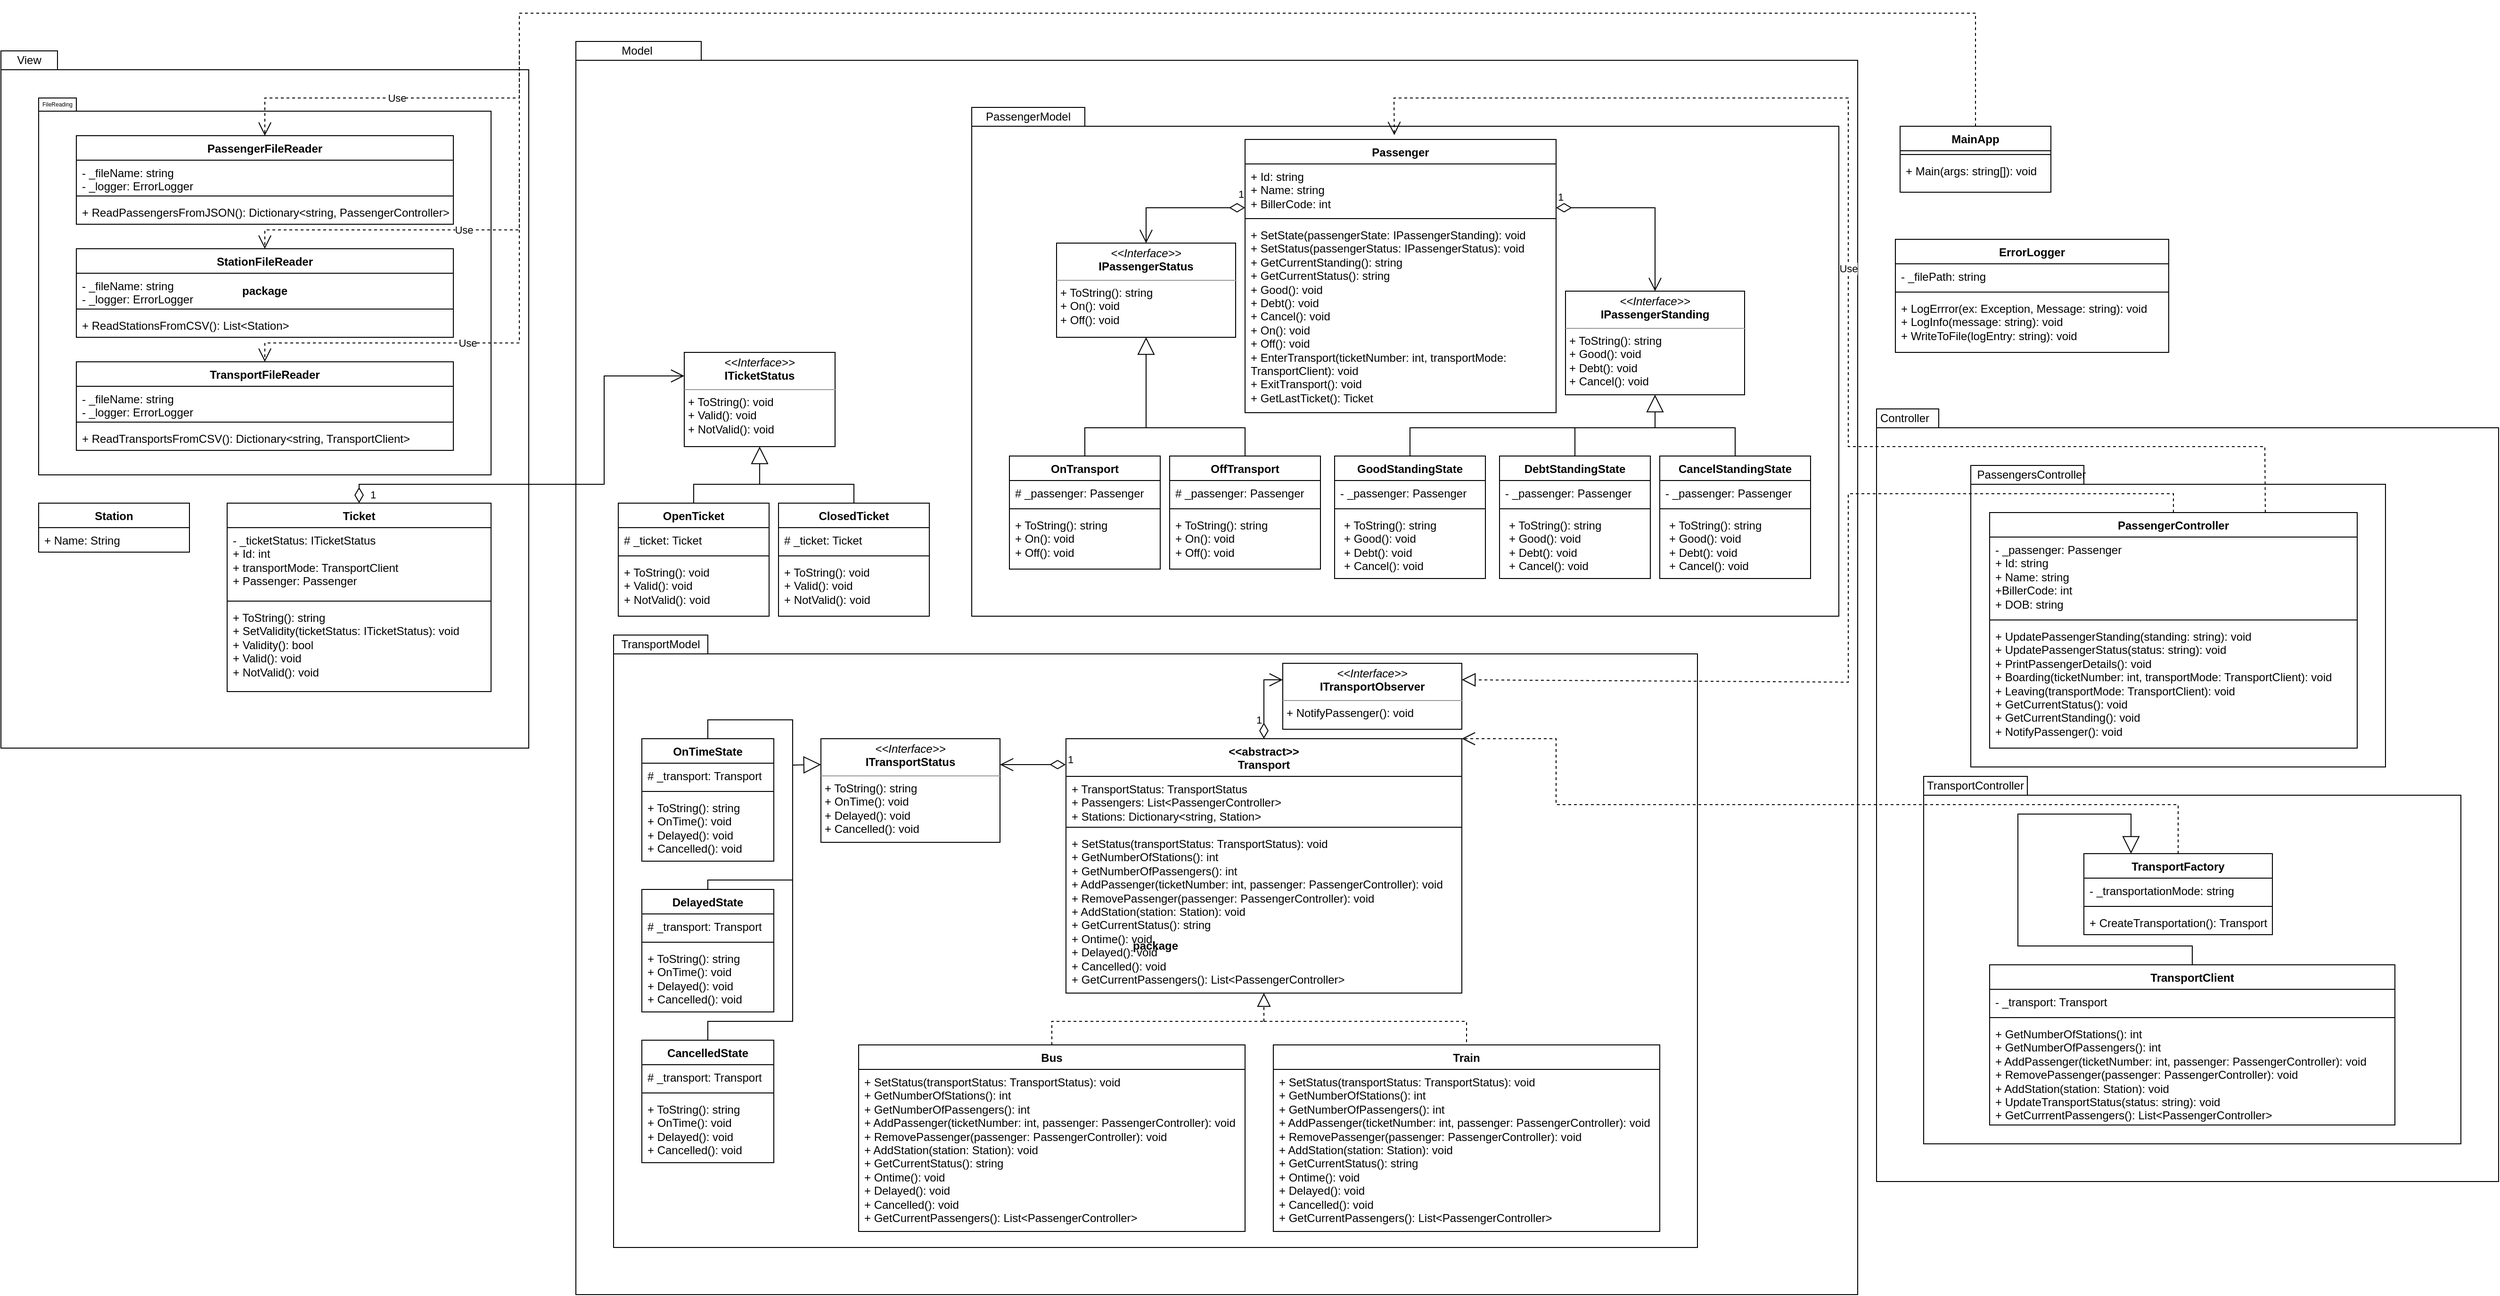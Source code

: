 <mxfile version="21.2.8" type="device">
  <diagram name="Page-1" id="IqkmjKPmEw6lY8jb3ntw">
    <mxGraphModel dx="2854" dy="1682" grid="1" gridSize="10" guides="1" tooltips="1" connect="1" arrows="1" fold="1" page="1" pageScale="1" pageWidth="850" pageHeight="1100" math="0" shadow="0">
      <root>
        <mxCell id="0" />
        <mxCell id="1" parent="0" />
        <mxCell id="rYGC3bZPPaPuwNbYlvMg-189" value="&lt;br&gt;" style="shape=folder;fontStyle=1;spacingTop=10;tabWidth=60;tabHeight=20;tabPosition=left;html=1;whiteSpace=wrap;" vertex="1" parent="1">
          <mxGeometry x="580" y="380" width="660" height="820" as="geometry" />
        </mxCell>
        <mxCell id="rYGC3bZPPaPuwNbYlvMg-179" value="" style="shape=folder;fontStyle=1;spacingTop=10;tabWidth=110;tabHeight=20;tabPosition=left;html=1;whiteSpace=wrap;" vertex="1" parent="1">
          <mxGeometry x="630" y="770" width="570" height="390" as="geometry" />
        </mxCell>
        <mxCell id="rYGC3bZPPaPuwNbYlvMg-125" value="package" style="shape=folder;fontStyle=1;spacingTop=10;tabWidth=40;tabHeight=20;tabPosition=left;html=1;whiteSpace=wrap;" vertex="1" parent="1">
          <mxGeometry x="-800" y="-10" width="1360" height="1330" as="geometry" />
        </mxCell>
        <mxCell id="rYGC3bZPPaPuwNbYlvMg-19" value="&lt;p style=&quot;margin:0px;margin-top:4px;text-align:center;&quot;&gt;&lt;i&gt;&amp;lt;&amp;lt;Interface&amp;gt;&amp;gt;&lt;/i&gt;&lt;br&gt;&lt;b&gt;ITicketStatus&lt;/b&gt;&lt;/p&gt;&lt;hr size=&quot;1&quot;&gt;&lt;p style=&quot;margin:0px;margin-left:4px;&quot;&gt;&lt;/p&gt;&lt;p style=&quot;margin:0px;margin-left:4px;&quot;&gt;+ ToString(): void&lt;/p&gt;&lt;p style=&quot;margin:0px;margin-left:4px;&quot;&gt;+ Valid(): void&lt;/p&gt;&lt;p style=&quot;margin:0px;margin-left:4px;&quot;&gt;+ NotValid(): void&lt;/p&gt;" style="verticalAlign=top;align=left;overflow=fill;fontSize=12;fontFamily=Helvetica;html=1;whiteSpace=wrap;" vertex="1" parent="1">
          <mxGeometry x="-685" y="320" width="160" height="100" as="geometry" />
        </mxCell>
        <mxCell id="rYGC3bZPPaPuwNbYlvMg-109" value="" style="group" vertex="1" connectable="0" parent="1">
          <mxGeometry x="-730" y="650" width="1120" height="620" as="geometry" />
        </mxCell>
        <mxCell id="rYGC3bZPPaPuwNbYlvMg-108" value="package" style="shape=folder;fontStyle=1;spacingTop=10;tabWidth=100;tabHeight=20;tabPosition=left;html=1;whiteSpace=wrap;" vertex="1" parent="rYGC3bZPPaPuwNbYlvMg-109">
          <mxGeometry x="-30" y="-30" width="1150" height="650" as="geometry" />
        </mxCell>
        <mxCell id="rYGC3bZPPaPuwNbYlvMg-9" value="&amp;lt;&amp;lt;abstract&amp;gt;&amp;gt;&lt;br&gt;Transport" style="swimlane;fontStyle=1;align=center;verticalAlign=top;childLayout=stackLayout;horizontal=1;startSize=40;horizontalStack=0;resizeParent=1;resizeParentMax=0;resizeLast=0;collapsible=1;marginBottom=0;whiteSpace=wrap;html=1;" vertex="1" parent="rYGC3bZPPaPuwNbYlvMg-109">
          <mxGeometry x="450" y="80" width="420" height="270" as="geometry" />
        </mxCell>
        <mxCell id="rYGC3bZPPaPuwNbYlvMg-10" value="+ TransportStatus: TransportStatus&lt;br&gt;+ Passengers: List&amp;lt;PassengerController&amp;gt;&amp;nbsp;&lt;br&gt;+ Stations: Dictionary&amp;lt;string, Station&amp;gt;" style="text;strokeColor=none;fillColor=none;align=left;verticalAlign=top;spacingLeft=4;spacingRight=4;overflow=hidden;rotatable=0;points=[[0,0.5],[1,0.5]];portConstraint=eastwest;whiteSpace=wrap;html=1;" vertex="1" parent="rYGC3bZPPaPuwNbYlvMg-9">
          <mxGeometry y="40" width="420" height="50" as="geometry" />
        </mxCell>
        <mxCell id="rYGC3bZPPaPuwNbYlvMg-11" value="" style="line;strokeWidth=1;fillColor=none;align=left;verticalAlign=middle;spacingTop=-1;spacingLeft=3;spacingRight=3;rotatable=0;labelPosition=right;points=[];portConstraint=eastwest;strokeColor=inherit;" vertex="1" parent="rYGC3bZPPaPuwNbYlvMg-9">
          <mxGeometry y="90" width="420" height="8" as="geometry" />
        </mxCell>
        <mxCell id="rYGC3bZPPaPuwNbYlvMg-12" value="+ SetStatus(transportStatus: TransportStatus): void&lt;br&gt;+ GetNumberOfStations(): int&lt;br&gt;+ GetNumberOfPassengers(): int&lt;br&gt;+ AddPassenger(ticketNumber: int, passenger: PassengerController): void&lt;br&gt;+ RemovePassenger(passenger: PassengerController): void&lt;br&gt;+ AddStation(station: Station): void&lt;br&gt;+ GetCurrentStatus(): string&lt;br&gt;+ Ontime(): void&lt;br&gt;+ Delayed(): void&lt;br&gt;+ Cancelled(): void&lt;br&gt;+ GetCurrentPassengers(): List&amp;lt;PassengerController&amp;gt;&amp;nbsp;" style="text;strokeColor=none;fillColor=none;align=left;verticalAlign=top;spacingLeft=4;spacingRight=4;overflow=hidden;rotatable=0;points=[[0,0.5],[1,0.5]];portConstraint=eastwest;whiteSpace=wrap;html=1;" vertex="1" parent="rYGC3bZPPaPuwNbYlvMg-9">
          <mxGeometry y="98" width="420" height="172" as="geometry" />
        </mxCell>
        <mxCell id="rYGC3bZPPaPuwNbYlvMg-16" value="&lt;p style=&quot;margin:0px;margin-top:4px;text-align:center;&quot;&gt;&lt;i&gt;&amp;lt;&amp;lt;Interface&amp;gt;&amp;gt;&lt;/i&gt;&lt;br&gt;&lt;b&gt;ITransportStatus&lt;/b&gt;&lt;/p&gt;&lt;hr size=&quot;1&quot;&gt;&lt;p style=&quot;margin:0px;margin-left:4px;&quot;&gt;&lt;/p&gt;&lt;p style=&quot;margin:0px;margin-left:4px;&quot;&gt;+ ToString(): string&lt;/p&gt;&lt;p style=&quot;margin:0px;margin-left:4px;&quot;&gt;+ OnTime(): void&lt;/p&gt;&lt;p style=&quot;margin:0px;margin-left:4px;&quot;&gt;+ Delayed(): void&lt;/p&gt;&lt;p style=&quot;margin:0px;margin-left:4px;&quot;&gt;+ Cancelled(): void&lt;/p&gt;" style="verticalAlign=top;align=left;overflow=fill;fontSize=12;fontFamily=Helvetica;html=1;whiteSpace=wrap;" vertex="1" parent="rYGC3bZPPaPuwNbYlvMg-109">
          <mxGeometry x="190" y="80" width="190" height="110" as="geometry" />
        </mxCell>
        <mxCell id="rYGC3bZPPaPuwNbYlvMg-17" value="&lt;p style=&quot;margin:0px;margin-top:4px;text-align:center;&quot;&gt;&lt;i&gt;&amp;lt;&amp;lt;Interface&amp;gt;&amp;gt;&lt;/i&gt;&lt;br&gt;&lt;b&gt;ITransportObserver&lt;/b&gt;&lt;/p&gt;&lt;hr size=&quot;1&quot;&gt;&lt;p style=&quot;margin:0px;margin-left:4px;&quot;&gt;&lt;/p&gt;&lt;p style=&quot;margin:0px;margin-left:4px;&quot;&gt;+ NotifyPassenger(): void&lt;/p&gt;" style="verticalAlign=top;align=left;overflow=fill;fontSize=12;fontFamily=Helvetica;html=1;whiteSpace=wrap;" vertex="1" parent="rYGC3bZPPaPuwNbYlvMg-109">
          <mxGeometry x="680" width="190" height="70" as="geometry" />
        </mxCell>
        <mxCell id="rYGC3bZPPaPuwNbYlvMg-62" value="OnTimeState" style="swimlane;fontStyle=1;align=center;verticalAlign=top;childLayout=stackLayout;horizontal=1;startSize=26;horizontalStack=0;resizeParent=1;resizeParentMax=0;resizeLast=0;collapsible=1;marginBottom=0;whiteSpace=wrap;html=1;" vertex="1" parent="rYGC3bZPPaPuwNbYlvMg-109">
          <mxGeometry y="80" width="140" height="130" as="geometry" />
        </mxCell>
        <mxCell id="rYGC3bZPPaPuwNbYlvMg-63" value="# _transport: Transport" style="text;strokeColor=none;fillColor=none;align=left;verticalAlign=top;spacingLeft=4;spacingRight=4;overflow=hidden;rotatable=0;points=[[0,0.5],[1,0.5]];portConstraint=eastwest;whiteSpace=wrap;html=1;" vertex="1" parent="rYGC3bZPPaPuwNbYlvMg-62">
          <mxGeometry y="26" width="140" height="26" as="geometry" />
        </mxCell>
        <mxCell id="rYGC3bZPPaPuwNbYlvMg-64" value="" style="line;strokeWidth=1;fillColor=none;align=left;verticalAlign=middle;spacingTop=-1;spacingLeft=3;spacingRight=3;rotatable=0;labelPosition=right;points=[];portConstraint=eastwest;strokeColor=inherit;" vertex="1" parent="rYGC3bZPPaPuwNbYlvMg-62">
          <mxGeometry y="52" width="140" height="8" as="geometry" />
        </mxCell>
        <mxCell id="rYGC3bZPPaPuwNbYlvMg-65" value="&lt;span style=&quot;background-color: initial;&quot;&gt;+ ToString(): string&lt;br&gt;&lt;/span&gt;&lt;span style=&quot;background-color: initial;&quot;&gt;+ OnTime(): void&lt;br&gt;&lt;/span&gt;&lt;span style=&quot;background-color: initial;&quot;&gt;+ Delayed(): void&lt;br&gt;&lt;/span&gt;&lt;span style=&quot;background-color: initial;&quot;&gt;+ Cancelled(): void&lt;/span&gt;&lt;span style=&quot;background-color: initial;&quot;&gt;&lt;br&gt;&lt;/span&gt;" style="text;strokeColor=none;fillColor=none;align=left;verticalAlign=top;spacingLeft=4;spacingRight=4;overflow=hidden;rotatable=0;points=[[0,0.5],[1,0.5]];portConstraint=eastwest;whiteSpace=wrap;html=1;" vertex="1" parent="rYGC3bZPPaPuwNbYlvMg-62">
          <mxGeometry y="60" width="140" height="70" as="geometry" />
        </mxCell>
        <mxCell id="rYGC3bZPPaPuwNbYlvMg-66" value="DelayedState" style="swimlane;fontStyle=1;align=center;verticalAlign=top;childLayout=stackLayout;horizontal=1;startSize=26;horizontalStack=0;resizeParent=1;resizeParentMax=0;resizeLast=0;collapsible=1;marginBottom=0;whiteSpace=wrap;html=1;" vertex="1" parent="rYGC3bZPPaPuwNbYlvMg-109">
          <mxGeometry y="240" width="140" height="130" as="geometry" />
        </mxCell>
        <mxCell id="rYGC3bZPPaPuwNbYlvMg-67" value="# _transport: Transport" style="text;strokeColor=none;fillColor=none;align=left;verticalAlign=top;spacingLeft=4;spacingRight=4;overflow=hidden;rotatable=0;points=[[0,0.5],[1,0.5]];portConstraint=eastwest;whiteSpace=wrap;html=1;" vertex="1" parent="rYGC3bZPPaPuwNbYlvMg-66">
          <mxGeometry y="26" width="140" height="26" as="geometry" />
        </mxCell>
        <mxCell id="rYGC3bZPPaPuwNbYlvMg-68" value="" style="line;strokeWidth=1;fillColor=none;align=left;verticalAlign=middle;spacingTop=-1;spacingLeft=3;spacingRight=3;rotatable=0;labelPosition=right;points=[];portConstraint=eastwest;strokeColor=inherit;" vertex="1" parent="rYGC3bZPPaPuwNbYlvMg-66">
          <mxGeometry y="52" width="140" height="8" as="geometry" />
        </mxCell>
        <mxCell id="rYGC3bZPPaPuwNbYlvMg-69" value="&lt;span style=&quot;background-color: initial;&quot;&gt;+ ToString(): string&lt;br&gt;&lt;/span&gt;&lt;span style=&quot;background-color: initial;&quot;&gt;+ OnTime(): void&lt;br&gt;&lt;/span&gt;&lt;span style=&quot;background-color: initial;&quot;&gt;+ Delayed(): void&lt;br&gt;&lt;/span&gt;&lt;span style=&quot;background-color: initial;&quot;&gt;+ Cancelled(): void&lt;/span&gt;&lt;span style=&quot;background-color: initial;&quot;&gt;&lt;br&gt;&lt;/span&gt;" style="text;strokeColor=none;fillColor=none;align=left;verticalAlign=top;spacingLeft=4;spacingRight=4;overflow=hidden;rotatable=0;points=[[0,0.5],[1,0.5]];portConstraint=eastwest;whiteSpace=wrap;html=1;" vertex="1" parent="rYGC3bZPPaPuwNbYlvMg-66">
          <mxGeometry y="60" width="140" height="70" as="geometry" />
        </mxCell>
        <mxCell id="rYGC3bZPPaPuwNbYlvMg-70" value="CancelledState" style="swimlane;fontStyle=1;align=center;verticalAlign=top;childLayout=stackLayout;horizontal=1;startSize=26;horizontalStack=0;resizeParent=1;resizeParentMax=0;resizeLast=0;collapsible=1;marginBottom=0;whiteSpace=wrap;html=1;" vertex="1" parent="rYGC3bZPPaPuwNbYlvMg-109">
          <mxGeometry y="400" width="140" height="130" as="geometry" />
        </mxCell>
        <mxCell id="rYGC3bZPPaPuwNbYlvMg-71" value="# _transport: Transport" style="text;strokeColor=none;fillColor=none;align=left;verticalAlign=top;spacingLeft=4;spacingRight=4;overflow=hidden;rotatable=0;points=[[0,0.5],[1,0.5]];portConstraint=eastwest;whiteSpace=wrap;html=1;" vertex="1" parent="rYGC3bZPPaPuwNbYlvMg-70">
          <mxGeometry y="26" width="140" height="26" as="geometry" />
        </mxCell>
        <mxCell id="rYGC3bZPPaPuwNbYlvMg-72" value="" style="line;strokeWidth=1;fillColor=none;align=left;verticalAlign=middle;spacingTop=-1;spacingLeft=3;spacingRight=3;rotatable=0;labelPosition=right;points=[];portConstraint=eastwest;strokeColor=inherit;" vertex="1" parent="rYGC3bZPPaPuwNbYlvMg-70">
          <mxGeometry y="52" width="140" height="8" as="geometry" />
        </mxCell>
        <mxCell id="rYGC3bZPPaPuwNbYlvMg-73" value="&lt;span style=&quot;background-color: initial;&quot;&gt;+ ToString(): string&lt;br&gt;&lt;/span&gt;&lt;span style=&quot;background-color: initial;&quot;&gt;+ OnTime(): void&lt;br&gt;&lt;/span&gt;&lt;span style=&quot;background-color: initial;&quot;&gt;+ Delayed(): void&lt;br&gt;&lt;/span&gt;&lt;span style=&quot;background-color: initial;&quot;&gt;+ Cancelled(): void&lt;/span&gt;&lt;span style=&quot;background-color: initial;&quot;&gt;&lt;br&gt;&lt;/span&gt;" style="text;strokeColor=none;fillColor=none;align=left;verticalAlign=top;spacingLeft=4;spacingRight=4;overflow=hidden;rotatable=0;points=[[0,0.5],[1,0.5]];portConstraint=eastwest;whiteSpace=wrap;html=1;" vertex="1" parent="rYGC3bZPPaPuwNbYlvMg-70">
          <mxGeometry y="60" width="140" height="70" as="geometry" />
        </mxCell>
        <mxCell id="rYGC3bZPPaPuwNbYlvMg-84" value="Bus" style="swimlane;fontStyle=1;align=center;verticalAlign=top;childLayout=stackLayout;horizontal=1;startSize=26;horizontalStack=0;resizeParent=1;resizeParentMax=0;resizeLast=0;collapsible=1;marginBottom=0;whiteSpace=wrap;html=1;" vertex="1" parent="rYGC3bZPPaPuwNbYlvMg-109">
          <mxGeometry x="230" y="405" width="410" height="198" as="geometry" />
        </mxCell>
        <mxCell id="rYGC3bZPPaPuwNbYlvMg-88" value="+ SetStatus(transportStatus: TransportStatus): void&lt;br&gt;+ GetNumberOfStations(): int&lt;br&gt;+ GetNumberOfPassengers(): int&lt;br&gt;+ AddPassenger(ticketNumber: int, passenger: PassengerController): void&lt;br&gt;+ RemovePassenger(passenger: PassengerController): void&lt;br&gt;+ AddStation(station: Station): void&lt;br&gt;+ GetCurrentStatus(): string&lt;br&gt;+ Ontime(): void&lt;br&gt;+ Delayed(): void&lt;br&gt;+ Cancelled(): void&lt;br&gt;+ GetCurrentPassengers(): List&amp;lt;PassengerController&amp;gt;&amp;nbsp;" style="text;strokeColor=none;fillColor=none;align=left;verticalAlign=top;spacingLeft=4;spacingRight=4;overflow=hidden;rotatable=0;points=[[0,0.5],[1,0.5]];portConstraint=eastwest;whiteSpace=wrap;html=1;" vertex="1" parent="rYGC3bZPPaPuwNbYlvMg-84">
          <mxGeometry y="26" width="410" height="172" as="geometry" />
        </mxCell>
        <mxCell id="rYGC3bZPPaPuwNbYlvMg-89" value="Train" style="swimlane;fontStyle=1;align=center;verticalAlign=top;childLayout=stackLayout;horizontal=1;startSize=26;horizontalStack=0;resizeParent=1;resizeParentMax=0;resizeLast=0;collapsible=1;marginBottom=0;whiteSpace=wrap;html=1;" vertex="1" parent="rYGC3bZPPaPuwNbYlvMg-109">
          <mxGeometry x="670" y="405" width="410" height="198" as="geometry" />
        </mxCell>
        <mxCell id="rYGC3bZPPaPuwNbYlvMg-90" value="+ SetStatus(transportStatus: TransportStatus): void&lt;br&gt;+ GetNumberOfStations(): int&lt;br&gt;+ GetNumberOfPassengers(): int&lt;br&gt;+ AddPassenger(ticketNumber: int, passenger: PassengerController): void&lt;br&gt;+ RemovePassenger(passenger: PassengerController): void&lt;br&gt;+ AddStation(station: Station): void&lt;br&gt;+ GetCurrentStatus(): string&lt;br&gt;+ Ontime(): void&lt;br&gt;+ Delayed(): void&lt;br&gt;+ Cancelled(): void&lt;br&gt;+ GetCurrentPassengers(): List&amp;lt;PassengerController&amp;gt;&amp;nbsp;" style="text;strokeColor=none;fillColor=none;align=left;verticalAlign=top;spacingLeft=4;spacingRight=4;overflow=hidden;rotatable=0;points=[[0,0.5],[1,0.5]];portConstraint=eastwest;whiteSpace=wrap;html=1;" vertex="1" parent="rYGC3bZPPaPuwNbYlvMg-89">
          <mxGeometry y="26" width="410" height="172" as="geometry" />
        </mxCell>
        <mxCell id="rYGC3bZPPaPuwNbYlvMg-96" value="" style="group" vertex="1" connectable="0" parent="rYGC3bZPPaPuwNbYlvMg-109">
          <mxGeometry x="435" y="380" width="440" as="geometry" />
        </mxCell>
        <mxCell id="rYGC3bZPPaPuwNbYlvMg-93" value="" style="endArrow=block;dashed=1;endFill=0;endSize=12;html=1;rounded=0;entryX=0.5;entryY=1;entryDx=0;entryDy=0;entryPerimeter=0;" edge="1" parent="rYGC3bZPPaPuwNbYlvMg-96" target="rYGC3bZPPaPuwNbYlvMg-12">
          <mxGeometry width="160" relative="1" as="geometry">
            <mxPoint x="225" as="sourcePoint" />
            <mxPoint x="125" y="10" as="targetPoint" />
          </mxGeometry>
        </mxCell>
        <mxCell id="rYGC3bZPPaPuwNbYlvMg-94" value="" style="endArrow=none;dashed=1;html=1;rounded=0;exitX=0.5;exitY=0;exitDx=0;exitDy=0;" edge="1" parent="rYGC3bZPPaPuwNbYlvMg-96" source="rYGC3bZPPaPuwNbYlvMg-84">
          <mxGeometry width="50" height="50" relative="1" as="geometry">
            <mxPoint x="155" y="30" as="sourcePoint" />
            <mxPoint x="225" as="targetPoint" />
            <Array as="points">
              <mxPoint />
            </Array>
          </mxGeometry>
        </mxCell>
        <mxCell id="rYGC3bZPPaPuwNbYlvMg-95" value="" style="endArrow=none;dashed=1;html=1;rounded=0;entryX=0.5;entryY=0;entryDx=0;entryDy=0;" edge="1" parent="rYGC3bZPPaPuwNbYlvMg-96" target="rYGC3bZPPaPuwNbYlvMg-89">
          <mxGeometry width="50" height="50" relative="1" as="geometry">
            <mxPoint x="225" as="sourcePoint" />
            <mxPoint x="365" as="targetPoint" />
            <Array as="points">
              <mxPoint x="440" />
            </Array>
          </mxGeometry>
        </mxCell>
        <mxCell id="rYGC3bZPPaPuwNbYlvMg-99" value="1" style="endArrow=open;html=1;endSize=12;startArrow=diamondThin;startSize=14;startFill=0;edgeStyle=orthogonalEdgeStyle;align=left;verticalAlign=bottom;rounded=0;exitX=-0.001;exitY=0.102;exitDx=0;exitDy=0;entryX=1;entryY=0.25;entryDx=0;entryDy=0;exitPerimeter=0;" edge="1" parent="rYGC3bZPPaPuwNbYlvMg-109" source="rYGC3bZPPaPuwNbYlvMg-9" target="rYGC3bZPPaPuwNbYlvMg-16">
          <mxGeometry x="-1" y="3" relative="1" as="geometry">
            <mxPoint x="410" y="140" as="sourcePoint" />
            <mxPoint x="500" y="410" as="targetPoint" />
          </mxGeometry>
        </mxCell>
        <mxCell id="rYGC3bZPPaPuwNbYlvMg-101" value="" style="endArrow=block;endSize=16;endFill=0;html=1;rounded=0;entryX=0;entryY=0.25;entryDx=0;entryDy=0;" edge="1" parent="rYGC3bZPPaPuwNbYlvMg-109" target="rYGC3bZPPaPuwNbYlvMg-16">
          <mxGeometry x="1" y="130" width="160" relative="1" as="geometry">
            <mxPoint x="160" y="108" as="sourcePoint" />
            <mxPoint x="170" y="150" as="targetPoint" />
            <mxPoint x="130" y="130" as="offset" />
          </mxGeometry>
        </mxCell>
        <mxCell id="rYGC3bZPPaPuwNbYlvMg-102" value="" style="endArrow=none;html=1;rounded=0;entryX=0.5;entryY=0;entryDx=0;entryDy=0;" edge="1" parent="rYGC3bZPPaPuwNbYlvMg-109" target="rYGC3bZPPaPuwNbYlvMg-62">
          <mxGeometry width="50" height="50" relative="1" as="geometry">
            <mxPoint x="160" y="110" as="sourcePoint" />
            <mxPoint x="210" y="80" as="targetPoint" />
            <Array as="points">
              <mxPoint x="160" y="60" />
              <mxPoint x="70" y="60" />
            </Array>
          </mxGeometry>
        </mxCell>
        <mxCell id="rYGC3bZPPaPuwNbYlvMg-103" value="" style="endArrow=none;html=1;rounded=0;exitX=0.5;exitY=0;exitDx=0;exitDy=0;" edge="1" parent="rYGC3bZPPaPuwNbYlvMg-109" source="rYGC3bZPPaPuwNbYlvMg-66">
          <mxGeometry width="50" height="50" relative="1" as="geometry">
            <mxPoint x="170" y="320" as="sourcePoint" />
            <mxPoint x="160" y="100" as="targetPoint" />
            <Array as="points">
              <mxPoint x="70" y="230" />
              <mxPoint x="160" y="230" />
            </Array>
          </mxGeometry>
        </mxCell>
        <mxCell id="rYGC3bZPPaPuwNbYlvMg-104" value="" style="endArrow=none;html=1;rounded=0;exitX=0.5;exitY=0;exitDx=0;exitDy=0;" edge="1" parent="rYGC3bZPPaPuwNbYlvMg-109" source="rYGC3bZPPaPuwNbYlvMg-70">
          <mxGeometry width="50" height="50" relative="1" as="geometry">
            <mxPoint x="170" y="320" as="sourcePoint" />
            <mxPoint x="160" y="220" as="targetPoint" />
            <Array as="points">
              <mxPoint x="70" y="380" />
              <mxPoint x="160" y="380" />
            </Array>
          </mxGeometry>
        </mxCell>
        <mxCell id="rYGC3bZPPaPuwNbYlvMg-105" value="1" style="endArrow=open;html=1;endSize=12;startArrow=diamondThin;startSize=14;startFill=0;edgeStyle=orthogonalEdgeStyle;align=left;verticalAlign=bottom;rounded=0;exitX=0.5;exitY=0;exitDx=0;exitDy=0;entryX=0;entryY=0.25;entryDx=0;entryDy=0;" edge="1" parent="rYGC3bZPPaPuwNbYlvMg-109" source="rYGC3bZPPaPuwNbYlvMg-9" target="rYGC3bZPPaPuwNbYlvMg-17">
          <mxGeometry x="-0.724" y="10" relative="1" as="geometry">
            <mxPoint x="790" y="200" as="sourcePoint" />
            <mxPoint x="950" y="200" as="targetPoint" />
            <mxPoint as="offset" />
          </mxGeometry>
        </mxCell>
        <mxCell id="rYGC3bZPPaPuwNbYlvMg-113" value="OpenTicket" style="swimlane;fontStyle=1;align=center;verticalAlign=top;childLayout=stackLayout;horizontal=1;startSize=26;horizontalStack=0;resizeParent=1;resizeParentMax=0;resizeLast=0;collapsible=1;marginBottom=0;whiteSpace=wrap;html=1;" vertex="1" parent="1">
          <mxGeometry x="-755" y="480" width="160" height="120" as="geometry" />
        </mxCell>
        <mxCell id="rYGC3bZPPaPuwNbYlvMg-114" value="# _ticket: Ticket" style="text;strokeColor=none;fillColor=none;align=left;verticalAlign=top;spacingLeft=4;spacingRight=4;overflow=hidden;rotatable=0;points=[[0,0.5],[1,0.5]];portConstraint=eastwest;whiteSpace=wrap;html=1;" vertex="1" parent="rYGC3bZPPaPuwNbYlvMg-113">
          <mxGeometry y="26" width="160" height="26" as="geometry" />
        </mxCell>
        <mxCell id="rYGC3bZPPaPuwNbYlvMg-115" value="" style="line;strokeWidth=1;fillColor=none;align=left;verticalAlign=middle;spacingTop=-1;spacingLeft=3;spacingRight=3;rotatable=0;labelPosition=right;points=[];portConstraint=eastwest;strokeColor=inherit;" vertex="1" parent="rYGC3bZPPaPuwNbYlvMg-113">
          <mxGeometry y="52" width="160" height="8" as="geometry" />
        </mxCell>
        <mxCell id="rYGC3bZPPaPuwNbYlvMg-116" value="+ ToString(): void&lt;br&gt;&lt;span style=&quot;background-color: initial;&quot;&gt;+ Valid(): void&lt;br&gt;&lt;/span&gt;&lt;span style=&quot;background-color: initial;&quot;&gt;+ NotValid(): void&lt;/span&gt;&lt;span style=&quot;background-color: initial;&quot;&gt;&lt;br&gt;&lt;/span&gt;" style="text;strokeColor=none;fillColor=none;align=left;verticalAlign=top;spacingLeft=4;spacingRight=4;overflow=hidden;rotatable=0;points=[[0,0.5],[1,0.5]];portConstraint=eastwest;whiteSpace=wrap;html=1;" vertex="1" parent="rYGC3bZPPaPuwNbYlvMg-113">
          <mxGeometry y="60" width="160" height="60" as="geometry" />
        </mxCell>
        <mxCell id="rYGC3bZPPaPuwNbYlvMg-117" value="ClosedTicket" style="swimlane;fontStyle=1;align=center;verticalAlign=top;childLayout=stackLayout;horizontal=1;startSize=26;horizontalStack=0;resizeParent=1;resizeParentMax=0;resizeLast=0;collapsible=1;marginBottom=0;whiteSpace=wrap;html=1;" vertex="1" parent="1">
          <mxGeometry x="-585" y="480" width="160" height="120" as="geometry" />
        </mxCell>
        <mxCell id="rYGC3bZPPaPuwNbYlvMg-118" value="# _ticket: Ticket" style="text;strokeColor=none;fillColor=none;align=left;verticalAlign=top;spacingLeft=4;spacingRight=4;overflow=hidden;rotatable=0;points=[[0,0.5],[1,0.5]];portConstraint=eastwest;whiteSpace=wrap;html=1;" vertex="1" parent="rYGC3bZPPaPuwNbYlvMg-117">
          <mxGeometry y="26" width="160" height="26" as="geometry" />
        </mxCell>
        <mxCell id="rYGC3bZPPaPuwNbYlvMg-119" value="" style="line;strokeWidth=1;fillColor=none;align=left;verticalAlign=middle;spacingTop=-1;spacingLeft=3;spacingRight=3;rotatable=0;labelPosition=right;points=[];portConstraint=eastwest;strokeColor=inherit;" vertex="1" parent="rYGC3bZPPaPuwNbYlvMg-117">
          <mxGeometry y="52" width="160" height="8" as="geometry" />
        </mxCell>
        <mxCell id="rYGC3bZPPaPuwNbYlvMg-120" value="+ ToString(): void&lt;br&gt;&lt;span style=&quot;background-color: initial;&quot;&gt;+ Valid(): void&lt;br&gt;&lt;/span&gt;&lt;span style=&quot;background-color: initial;&quot;&gt;+ NotValid(): void&lt;/span&gt;&lt;span style=&quot;background-color: initial;&quot;&gt;&lt;br&gt;&lt;/span&gt;" style="text;strokeColor=none;fillColor=none;align=left;verticalAlign=top;spacingLeft=4;spacingRight=4;overflow=hidden;rotatable=0;points=[[0,0.5],[1,0.5]];portConstraint=eastwest;whiteSpace=wrap;html=1;" vertex="1" parent="rYGC3bZPPaPuwNbYlvMg-117">
          <mxGeometry y="60" width="160" height="60" as="geometry" />
        </mxCell>
        <mxCell id="rYGC3bZPPaPuwNbYlvMg-121" value="" style="group" vertex="1" connectable="0" parent="1">
          <mxGeometry x="-675" y="460" width="170" as="geometry" />
        </mxCell>
        <mxCell id="rYGC3bZPPaPuwNbYlvMg-122" value="" style="endArrow=block;endSize=16;endFill=0;html=1;rounded=0;entryX=0.5;entryY=1;entryDx=0;entryDy=0;" edge="1" parent="rYGC3bZPPaPuwNbYlvMg-121" target="rYGC3bZPPaPuwNbYlvMg-19">
          <mxGeometry x="-1" y="-35" width="160" relative="1" as="geometry">
            <mxPoint x="70" as="sourcePoint" />
            <mxPoint x="65" y="-140" as="targetPoint" />
            <mxPoint as="offset" />
          </mxGeometry>
        </mxCell>
        <mxCell id="rYGC3bZPPaPuwNbYlvMg-123" value="" style="endArrow=none;html=1;rounded=0;entryX=0.5;entryY=0;entryDx=0;entryDy=0;" edge="1" parent="rYGC3bZPPaPuwNbYlvMg-121" target="rYGC3bZPPaPuwNbYlvMg-113">
          <mxGeometry width="50" height="50" relative="1" as="geometry">
            <mxPoint x="70" as="sourcePoint" />
            <mxPoint x="150" y="-40" as="targetPoint" />
            <Array as="points">
              <mxPoint />
            </Array>
          </mxGeometry>
        </mxCell>
        <mxCell id="rYGC3bZPPaPuwNbYlvMg-124" value="" style="endArrow=none;html=1;rounded=0;entryX=0.5;entryY=0;entryDx=0;entryDy=0;" edge="1" parent="rYGC3bZPPaPuwNbYlvMg-121" target="rYGC3bZPPaPuwNbYlvMg-117">
          <mxGeometry width="50" height="50" relative="1" as="geometry">
            <mxPoint x="60" as="sourcePoint" />
            <mxPoint x="150" y="-40" as="targetPoint" />
            <Array as="points">
              <mxPoint x="170" />
            </Array>
          </mxGeometry>
        </mxCell>
        <mxCell id="rYGC3bZPPaPuwNbYlvMg-126" value="&lt;font style=&quot;font-size: 12px;&quot;&gt;Model&lt;/font&gt;" style="text;html=1;strokeColor=none;fillColor=none;align=center;verticalAlign=middle;whiteSpace=wrap;rounded=0;" vertex="1" parent="1">
          <mxGeometry x="-800" y="-10" width="130" height="20" as="geometry" />
        </mxCell>
        <mxCell id="rYGC3bZPPaPuwNbYlvMg-127" value="" style="group" vertex="1" connectable="0" parent="1">
          <mxGeometry x="-380" y="60" width="920" height="540" as="geometry" />
        </mxCell>
        <mxCell id="rYGC3bZPPaPuwNbYlvMg-83" value="" style="shape=folder;fontStyle=1;spacingTop=10;tabWidth=120;tabHeight=20;tabPosition=left;html=1;whiteSpace=wrap;" vertex="1" parent="rYGC3bZPPaPuwNbYlvMg-127">
          <mxGeometry width="920" height="540" as="geometry" />
        </mxCell>
        <mxCell id="rYGC3bZPPaPuwNbYlvMg-5" value="Passenger" style="swimlane;fontStyle=1;align=center;verticalAlign=top;childLayout=stackLayout;horizontal=1;startSize=26;horizontalStack=0;resizeParent=1;resizeParentMax=0;resizeLast=0;collapsible=1;marginBottom=0;whiteSpace=wrap;html=1;" vertex="1" parent="rYGC3bZPPaPuwNbYlvMg-127">
          <mxGeometry x="290" y="34" width="330" height="290" as="geometry" />
        </mxCell>
        <mxCell id="rYGC3bZPPaPuwNbYlvMg-6" value="+ Id: string&lt;br&gt;+ Name: string&lt;br&gt;+ BillerCode: int" style="text;strokeColor=none;fillColor=none;align=left;verticalAlign=top;spacingLeft=4;spacingRight=4;overflow=hidden;rotatable=0;points=[[0,0.5],[1,0.5]];portConstraint=eastwest;whiteSpace=wrap;html=1;" vertex="1" parent="rYGC3bZPPaPuwNbYlvMg-5">
          <mxGeometry y="26" width="330" height="54" as="geometry" />
        </mxCell>
        <mxCell id="rYGC3bZPPaPuwNbYlvMg-7" value="" style="line;strokeWidth=1;fillColor=none;align=left;verticalAlign=middle;spacingTop=-1;spacingLeft=3;spacingRight=3;rotatable=0;labelPosition=right;points=[];portConstraint=eastwest;strokeColor=inherit;" vertex="1" parent="rYGC3bZPPaPuwNbYlvMg-5">
          <mxGeometry y="80" width="330" height="8" as="geometry" />
        </mxCell>
        <mxCell id="rYGC3bZPPaPuwNbYlvMg-8" value="+ SetState(passengerState: IPassengerStanding): void&lt;br&gt;+ SetStatus(passengerStatus: IPassengerStatus): void&lt;br&gt;+ GetCurrentStanding(): string&lt;br&gt;+ GetCurrentStatus(): string&lt;br&gt;+ Good(): void&lt;br&gt;+ Debt(): void&lt;br&gt;+ Cancel(): void&lt;br&gt;+ On(): void&lt;br&gt;+ Off(): void&lt;br&gt;+ EnterTransport(ticketNumber: int, transportMode: TransportClient): void&lt;br&gt;+ ExitTransport(): void&lt;br&gt;+ GetLastTicket(): Ticket" style="text;strokeColor=none;fillColor=none;align=left;verticalAlign=top;spacingLeft=4;spacingRight=4;overflow=hidden;rotatable=0;points=[[0,0.5],[1,0.5]];portConstraint=eastwest;whiteSpace=wrap;html=1;" vertex="1" parent="rYGC3bZPPaPuwNbYlvMg-5">
          <mxGeometry y="88" width="330" height="202" as="geometry" />
        </mxCell>
        <mxCell id="rYGC3bZPPaPuwNbYlvMg-14" value="&lt;p style=&quot;margin:0px;margin-top:4px;text-align:center;&quot;&gt;&lt;i&gt;&amp;lt;&amp;lt;Interface&amp;gt;&amp;gt;&lt;/i&gt;&lt;br&gt;&lt;b&gt;IPassengerStanding&lt;/b&gt;&lt;/p&gt;&lt;hr size=&quot;1&quot;&gt;&lt;p style=&quot;margin:0px;margin-left:4px;&quot;&gt;&lt;/p&gt;&lt;p style=&quot;margin:0px;margin-left:4px;&quot;&gt;+ ToString(): string&lt;/p&gt;&lt;p style=&quot;margin:0px;margin-left:4px;&quot;&gt;+ Good(): void&lt;/p&gt;&lt;p style=&quot;margin:0px;margin-left:4px;&quot;&gt;+ Debt(): void&lt;/p&gt;&lt;p style=&quot;margin:0px;margin-left:4px;&quot;&gt;+ Cancel(): void&lt;/p&gt;" style="verticalAlign=top;align=left;overflow=fill;fontSize=12;fontFamily=Helvetica;html=1;whiteSpace=wrap;" vertex="1" parent="rYGC3bZPPaPuwNbYlvMg-127">
          <mxGeometry x="630" y="195" width="190" height="110" as="geometry" />
        </mxCell>
        <mxCell id="rYGC3bZPPaPuwNbYlvMg-15" value="&lt;p style=&quot;margin:0px;margin-top:4px;text-align:center;&quot;&gt;&lt;i&gt;&amp;lt;&amp;lt;Interface&amp;gt;&amp;gt;&lt;/i&gt;&lt;br&gt;&lt;b&gt;IPassengerStatus&lt;/b&gt;&lt;/p&gt;&lt;hr size=&quot;1&quot;&gt;&lt;p style=&quot;margin:0px;margin-left:4px;&quot;&gt;&lt;/p&gt;&lt;p style=&quot;margin:0px;margin-left:4px;&quot;&gt;+ ToString(): string&lt;/p&gt;&lt;p style=&quot;margin:0px;margin-left:4px;&quot;&gt;+ On(): void&lt;/p&gt;&lt;p style=&quot;margin:0px;margin-left:4px;&quot;&gt;+ Off(): void&lt;/p&gt;" style="verticalAlign=top;align=left;overflow=fill;fontSize=12;fontFamily=Helvetica;html=1;whiteSpace=wrap;" vertex="1" parent="rYGC3bZPPaPuwNbYlvMg-127">
          <mxGeometry x="90" y="144" width="190" height="100" as="geometry" />
        </mxCell>
        <mxCell id="rYGC3bZPPaPuwNbYlvMg-20" value="1" style="endArrow=open;html=1;endSize=12;startArrow=diamondThin;startSize=14;startFill=0;edgeStyle=orthogonalEdgeStyle;align=left;verticalAlign=bottom;rounded=0;exitX=0;exitY=0.25;exitDx=0;exitDy=0;entryX=0.5;entryY=0;entryDx=0;entryDy=0;" edge="1" parent="rYGC3bZPPaPuwNbYlvMg-127" source="rYGC3bZPPaPuwNbYlvMg-5" target="rYGC3bZPPaPuwNbYlvMg-15">
          <mxGeometry x="-0.866" y="-6" relative="1" as="geometry">
            <mxPoint x="370" y="230" as="sourcePoint" />
            <mxPoint x="530" y="230" as="targetPoint" />
            <mxPoint as="offset" />
          </mxGeometry>
        </mxCell>
        <mxCell id="rYGC3bZPPaPuwNbYlvMg-21" value="1" style="endArrow=open;html=1;endSize=12;startArrow=diamondThin;startSize=14;startFill=0;edgeStyle=orthogonalEdgeStyle;align=left;verticalAlign=bottom;rounded=0;exitX=1;exitY=0.25;exitDx=0;exitDy=0;entryX=0.5;entryY=0;entryDx=0;entryDy=0;" edge="1" parent="rYGC3bZPPaPuwNbYlvMg-127" source="rYGC3bZPPaPuwNbYlvMg-5" target="rYGC3bZPPaPuwNbYlvMg-14">
          <mxGeometry x="-1" y="3" relative="1" as="geometry">
            <mxPoint x="300" y="66" as="sourcePoint" />
            <mxPoint x="265" y="170" as="targetPoint" />
          </mxGeometry>
        </mxCell>
        <mxCell id="rYGC3bZPPaPuwNbYlvMg-26" value="GoodStandingState" style="swimlane;fontStyle=1;align=center;verticalAlign=top;childLayout=stackLayout;horizontal=1;startSize=26;horizontalStack=0;resizeParent=1;resizeParentMax=0;resizeLast=0;collapsible=1;marginBottom=0;whiteSpace=wrap;html=1;" vertex="1" parent="rYGC3bZPPaPuwNbYlvMg-127">
          <mxGeometry x="385" y="370" width="160" height="130" as="geometry" />
        </mxCell>
        <mxCell id="rYGC3bZPPaPuwNbYlvMg-27" value="- _passenger: Passenger" style="text;strokeColor=none;fillColor=none;align=left;verticalAlign=top;spacingLeft=4;spacingRight=4;overflow=hidden;rotatable=0;points=[[0,0.5],[1,0.5]];portConstraint=eastwest;whiteSpace=wrap;html=1;" vertex="1" parent="rYGC3bZPPaPuwNbYlvMg-26">
          <mxGeometry y="26" width="160" height="26" as="geometry" />
        </mxCell>
        <mxCell id="rYGC3bZPPaPuwNbYlvMg-28" value="" style="line;strokeWidth=1;fillColor=none;align=left;verticalAlign=middle;spacingTop=-1;spacingLeft=3;spacingRight=3;rotatable=0;labelPosition=right;points=[];portConstraint=eastwest;strokeColor=inherit;" vertex="1" parent="rYGC3bZPPaPuwNbYlvMg-26">
          <mxGeometry y="52" width="160" height="8" as="geometry" />
        </mxCell>
        <mxCell id="rYGC3bZPPaPuwNbYlvMg-29" value="&lt;p style=&quot;margin: 0px 0px 0px 4px;&quot;&gt;+ ToString(): string&lt;/p&gt;&lt;p style=&quot;margin: 0px 0px 0px 4px;&quot;&gt;+ Good(): void&lt;/p&gt;&lt;p style=&quot;margin: 0px 0px 0px 4px;&quot;&gt;+ Debt(): void&lt;/p&gt;&lt;p style=&quot;margin: 0px 0px 0px 4px;&quot;&gt;+ Cancel(): void&lt;/p&gt;" style="text;strokeColor=none;fillColor=none;align=left;verticalAlign=top;spacingLeft=4;spacingRight=4;overflow=hidden;rotatable=0;points=[[0,0.5],[1,0.5]];portConstraint=eastwest;whiteSpace=wrap;html=1;" vertex="1" parent="rYGC3bZPPaPuwNbYlvMg-26">
          <mxGeometry y="60" width="160" height="70" as="geometry" />
        </mxCell>
        <mxCell id="rYGC3bZPPaPuwNbYlvMg-31" value="DebtStandingState" style="swimlane;fontStyle=1;align=center;verticalAlign=top;childLayout=stackLayout;horizontal=1;startSize=26;horizontalStack=0;resizeParent=1;resizeParentMax=0;resizeLast=0;collapsible=1;marginBottom=0;whiteSpace=wrap;html=1;" vertex="1" parent="rYGC3bZPPaPuwNbYlvMg-127">
          <mxGeometry x="560" y="370" width="160" height="130" as="geometry" />
        </mxCell>
        <mxCell id="rYGC3bZPPaPuwNbYlvMg-32" value="- _passenger: Passenger" style="text;strokeColor=none;fillColor=none;align=left;verticalAlign=top;spacingLeft=4;spacingRight=4;overflow=hidden;rotatable=0;points=[[0,0.5],[1,0.5]];portConstraint=eastwest;whiteSpace=wrap;html=1;" vertex="1" parent="rYGC3bZPPaPuwNbYlvMg-31">
          <mxGeometry y="26" width="160" height="26" as="geometry" />
        </mxCell>
        <mxCell id="rYGC3bZPPaPuwNbYlvMg-33" value="" style="line;strokeWidth=1;fillColor=none;align=left;verticalAlign=middle;spacingTop=-1;spacingLeft=3;spacingRight=3;rotatable=0;labelPosition=right;points=[];portConstraint=eastwest;strokeColor=inherit;" vertex="1" parent="rYGC3bZPPaPuwNbYlvMg-31">
          <mxGeometry y="52" width="160" height="8" as="geometry" />
        </mxCell>
        <mxCell id="rYGC3bZPPaPuwNbYlvMg-34" value="&lt;p style=&quot;margin: 0px 0px 0px 4px;&quot;&gt;+ ToString(): string&lt;/p&gt;&lt;p style=&quot;margin: 0px 0px 0px 4px;&quot;&gt;+ Good(): void&lt;/p&gt;&lt;p style=&quot;margin: 0px 0px 0px 4px;&quot;&gt;+ Debt(): void&lt;/p&gt;&lt;p style=&quot;margin: 0px 0px 0px 4px;&quot;&gt;+ Cancel(): void&lt;/p&gt;" style="text;strokeColor=none;fillColor=none;align=left;verticalAlign=top;spacingLeft=4;spacingRight=4;overflow=hidden;rotatable=0;points=[[0,0.5],[1,0.5]];portConstraint=eastwest;whiteSpace=wrap;html=1;" vertex="1" parent="rYGC3bZPPaPuwNbYlvMg-31">
          <mxGeometry y="60" width="160" height="70" as="geometry" />
        </mxCell>
        <mxCell id="rYGC3bZPPaPuwNbYlvMg-35" value="CancelStandingState" style="swimlane;fontStyle=1;align=center;verticalAlign=top;childLayout=stackLayout;horizontal=1;startSize=26;horizontalStack=0;resizeParent=1;resizeParentMax=0;resizeLast=0;collapsible=1;marginBottom=0;whiteSpace=wrap;html=1;" vertex="1" parent="rYGC3bZPPaPuwNbYlvMg-127">
          <mxGeometry x="730" y="370" width="160" height="130" as="geometry" />
        </mxCell>
        <mxCell id="rYGC3bZPPaPuwNbYlvMg-36" value="- _passenger: Passenger" style="text;strokeColor=none;fillColor=none;align=left;verticalAlign=top;spacingLeft=4;spacingRight=4;overflow=hidden;rotatable=0;points=[[0,0.5],[1,0.5]];portConstraint=eastwest;whiteSpace=wrap;html=1;" vertex="1" parent="rYGC3bZPPaPuwNbYlvMg-35">
          <mxGeometry y="26" width="160" height="26" as="geometry" />
        </mxCell>
        <mxCell id="rYGC3bZPPaPuwNbYlvMg-37" value="" style="line;strokeWidth=1;fillColor=none;align=left;verticalAlign=middle;spacingTop=-1;spacingLeft=3;spacingRight=3;rotatable=0;labelPosition=right;points=[];portConstraint=eastwest;strokeColor=inherit;" vertex="1" parent="rYGC3bZPPaPuwNbYlvMg-35">
          <mxGeometry y="52" width="160" height="8" as="geometry" />
        </mxCell>
        <mxCell id="rYGC3bZPPaPuwNbYlvMg-38" value="&lt;p style=&quot;margin: 0px 0px 0px 4px;&quot;&gt;+ ToString(): string&lt;/p&gt;&lt;p style=&quot;margin: 0px 0px 0px 4px;&quot;&gt;+ Good(): void&lt;/p&gt;&lt;p style=&quot;margin: 0px 0px 0px 4px;&quot;&gt;+ Debt(): void&lt;/p&gt;&lt;p style=&quot;margin: 0px 0px 0px 4px;&quot;&gt;+ Cancel(): void&lt;/p&gt;" style="text;strokeColor=none;fillColor=none;align=left;verticalAlign=top;spacingLeft=4;spacingRight=4;overflow=hidden;rotatable=0;points=[[0,0.5],[1,0.5]];portConstraint=eastwest;whiteSpace=wrap;html=1;" vertex="1" parent="rYGC3bZPPaPuwNbYlvMg-35">
          <mxGeometry y="60" width="160" height="70" as="geometry" />
        </mxCell>
        <mxCell id="rYGC3bZPPaPuwNbYlvMg-45" value="OnTransport" style="swimlane;fontStyle=1;align=center;verticalAlign=top;childLayout=stackLayout;horizontal=1;startSize=26;horizontalStack=0;resizeParent=1;resizeParentMax=0;resizeLast=0;collapsible=1;marginBottom=0;whiteSpace=wrap;html=1;" vertex="1" parent="rYGC3bZPPaPuwNbYlvMg-127">
          <mxGeometry x="40" y="370" width="160" height="120" as="geometry" />
        </mxCell>
        <mxCell id="rYGC3bZPPaPuwNbYlvMg-46" value="# _passenger: Passenger" style="text;strokeColor=none;fillColor=none;align=left;verticalAlign=top;spacingLeft=4;spacingRight=4;overflow=hidden;rotatable=0;points=[[0,0.5],[1,0.5]];portConstraint=eastwest;whiteSpace=wrap;html=1;" vertex="1" parent="rYGC3bZPPaPuwNbYlvMg-45">
          <mxGeometry y="26" width="160" height="26" as="geometry" />
        </mxCell>
        <mxCell id="rYGC3bZPPaPuwNbYlvMg-47" value="" style="line;strokeWidth=1;fillColor=none;align=left;verticalAlign=middle;spacingTop=-1;spacingLeft=3;spacingRight=3;rotatable=0;labelPosition=right;points=[];portConstraint=eastwest;strokeColor=inherit;" vertex="1" parent="rYGC3bZPPaPuwNbYlvMg-45">
          <mxGeometry y="52" width="160" height="8" as="geometry" />
        </mxCell>
        <mxCell id="rYGC3bZPPaPuwNbYlvMg-48" value="+ ToString(): string&lt;br&gt;+ On(): void&lt;br&gt;+ Off(): void" style="text;strokeColor=none;fillColor=none;align=left;verticalAlign=top;spacingLeft=4;spacingRight=4;overflow=hidden;rotatable=0;points=[[0,0.5],[1,0.5]];portConstraint=eastwest;whiteSpace=wrap;html=1;" vertex="1" parent="rYGC3bZPPaPuwNbYlvMg-45">
          <mxGeometry y="60" width="160" height="60" as="geometry" />
        </mxCell>
        <mxCell id="rYGC3bZPPaPuwNbYlvMg-49" value="OffTransport" style="swimlane;fontStyle=1;align=center;verticalAlign=top;childLayout=stackLayout;horizontal=1;startSize=26;horizontalStack=0;resizeParent=1;resizeParentMax=0;resizeLast=0;collapsible=1;marginBottom=0;whiteSpace=wrap;html=1;" vertex="1" parent="rYGC3bZPPaPuwNbYlvMg-127">
          <mxGeometry x="210" y="370" width="160" height="120" as="geometry" />
        </mxCell>
        <mxCell id="rYGC3bZPPaPuwNbYlvMg-50" value="# _passenger: Passenger" style="text;strokeColor=none;fillColor=none;align=left;verticalAlign=top;spacingLeft=4;spacingRight=4;overflow=hidden;rotatable=0;points=[[0,0.5],[1,0.5]];portConstraint=eastwest;whiteSpace=wrap;html=1;" vertex="1" parent="rYGC3bZPPaPuwNbYlvMg-49">
          <mxGeometry y="26" width="160" height="26" as="geometry" />
        </mxCell>
        <mxCell id="rYGC3bZPPaPuwNbYlvMg-51" value="" style="line;strokeWidth=1;fillColor=none;align=left;verticalAlign=middle;spacingTop=-1;spacingLeft=3;spacingRight=3;rotatable=0;labelPosition=right;points=[];portConstraint=eastwest;strokeColor=inherit;" vertex="1" parent="rYGC3bZPPaPuwNbYlvMg-49">
          <mxGeometry y="52" width="160" height="8" as="geometry" />
        </mxCell>
        <mxCell id="rYGC3bZPPaPuwNbYlvMg-52" value="+ ToString(): string&lt;br&gt;+ On(): void&lt;br&gt;+ Off(): void" style="text;strokeColor=none;fillColor=none;align=left;verticalAlign=top;spacingLeft=4;spacingRight=4;overflow=hidden;rotatable=0;points=[[0,0.5],[1,0.5]];portConstraint=eastwest;whiteSpace=wrap;html=1;" vertex="1" parent="rYGC3bZPPaPuwNbYlvMg-49">
          <mxGeometry y="60" width="160" height="60" as="geometry" />
        </mxCell>
        <mxCell id="rYGC3bZPPaPuwNbYlvMg-59" value="&lt;font style=&quot;font-size: 12px;&quot;&gt;PassengerModel&lt;/font&gt;" style="text;html=1;strokeColor=none;fillColor=none;align=center;verticalAlign=middle;whiteSpace=wrap;rounded=0;" vertex="1" parent="rYGC3bZPPaPuwNbYlvMg-127">
          <mxGeometry width="120" height="20" as="geometry" />
        </mxCell>
        <mxCell id="rYGC3bZPPaPuwNbYlvMg-80" value="" style="group" vertex="1" connectable="0" parent="rYGC3bZPPaPuwNbYlvMg-127">
          <mxGeometry x="465" y="340" width="345" as="geometry" />
        </mxCell>
        <mxCell id="rYGC3bZPPaPuwNbYlvMg-40" value="" style="endArrow=block;endSize=16;endFill=0;html=1;rounded=0;entryX=0.5;entryY=1;entryDx=0;entryDy=0;" edge="1" parent="rYGC3bZPPaPuwNbYlvMg-80" target="rYGC3bZPPaPuwNbYlvMg-14">
          <mxGeometry x="1" y="130" width="160" relative="1" as="geometry">
            <mxPoint x="260" as="sourcePoint" />
            <mxPoint x="-55" y="360" as="targetPoint" />
            <mxPoint x="130" y="130" as="offset" />
          </mxGeometry>
        </mxCell>
        <mxCell id="rYGC3bZPPaPuwNbYlvMg-42" value="" style="endArrow=none;html=1;rounded=0;entryX=0.5;entryY=0;entryDx=0;entryDy=0;" edge="1" parent="rYGC3bZPPaPuwNbYlvMg-80" target="rYGC3bZPPaPuwNbYlvMg-26">
          <mxGeometry width="50" height="50" relative="1" as="geometry">
            <mxPoint x="260" as="sourcePoint" />
            <mxPoint x="-15" y="10" as="targetPoint" />
            <Array as="points">
              <mxPoint />
            </Array>
          </mxGeometry>
        </mxCell>
        <mxCell id="rYGC3bZPPaPuwNbYlvMg-43" value="" style="endArrow=none;html=1;rounded=0;entryX=0.5;entryY=0;entryDx=0;entryDy=0;" edge="1" parent="rYGC3bZPPaPuwNbYlvMg-80" target="rYGC3bZPPaPuwNbYlvMg-31">
          <mxGeometry width="50" height="50" relative="1" as="geometry">
            <mxPoint x="175" as="sourcePoint" />
            <mxPoint x="265" y="10" as="targetPoint" />
          </mxGeometry>
        </mxCell>
        <mxCell id="rYGC3bZPPaPuwNbYlvMg-44" value="" style="endArrow=none;html=1;rounded=0;entryX=0.5;entryY=0;entryDx=0;entryDy=0;" edge="1" parent="rYGC3bZPPaPuwNbYlvMg-80" target="rYGC3bZPPaPuwNbYlvMg-35">
          <mxGeometry width="50" height="50" relative="1" as="geometry">
            <mxPoint x="255" as="sourcePoint" />
            <mxPoint x="265" y="10" as="targetPoint" />
            <Array as="points">
              <mxPoint x="345" />
            </Array>
          </mxGeometry>
        </mxCell>
        <mxCell id="rYGC3bZPPaPuwNbYlvMg-81" value="" style="group" vertex="1" connectable="0" parent="rYGC3bZPPaPuwNbYlvMg-127">
          <mxGeometry x="120" y="340" width="170" as="geometry" />
        </mxCell>
        <mxCell id="rYGC3bZPPaPuwNbYlvMg-53" value="" style="endArrow=block;endSize=16;endFill=0;html=1;rounded=0;entryX=0.5;entryY=1;entryDx=0;entryDy=0;" edge="1" parent="rYGC3bZPPaPuwNbYlvMg-81" target="rYGC3bZPPaPuwNbYlvMg-15">
          <mxGeometry x="-1" y="-35" width="160" relative="1" as="geometry">
            <mxPoint x="65" as="sourcePoint" />
            <mxPoint x="260" y="-20" as="targetPoint" />
            <mxPoint as="offset" />
          </mxGeometry>
        </mxCell>
        <mxCell id="rYGC3bZPPaPuwNbYlvMg-54" value="" style="endArrow=none;html=1;rounded=0;entryX=0.5;entryY=0;entryDx=0;entryDy=0;" edge="1" parent="rYGC3bZPPaPuwNbYlvMg-81" target="rYGC3bZPPaPuwNbYlvMg-45">
          <mxGeometry width="50" height="50" relative="1" as="geometry">
            <mxPoint x="70" as="sourcePoint" />
            <mxPoint x="150" y="-40" as="targetPoint" />
            <Array as="points">
              <mxPoint />
            </Array>
          </mxGeometry>
        </mxCell>
        <mxCell id="rYGC3bZPPaPuwNbYlvMg-55" value="" style="endArrow=none;html=1;rounded=0;entryX=0.5;entryY=0;entryDx=0;entryDy=0;" edge="1" parent="rYGC3bZPPaPuwNbYlvMg-81" target="rYGC3bZPPaPuwNbYlvMg-49">
          <mxGeometry width="50" height="50" relative="1" as="geometry">
            <mxPoint x="60" as="sourcePoint" />
            <mxPoint x="150" y="-40" as="targetPoint" />
            <Array as="points">
              <mxPoint x="170" />
            </Array>
          </mxGeometry>
        </mxCell>
        <mxCell id="rYGC3bZPPaPuwNbYlvMg-110" value="&lt;font style=&quot;font-size: 12px;&quot;&gt;TransportModel&lt;/font&gt;" style="text;html=1;strokeColor=none;fillColor=none;align=center;verticalAlign=middle;whiteSpace=wrap;rounded=0;" vertex="1" parent="1">
          <mxGeometry x="-760" y="620" width="100" height="20" as="geometry" />
        </mxCell>
        <mxCell id="rYGC3bZPPaPuwNbYlvMg-157" value="" style="group" vertex="1" connectable="0" parent="1">
          <mxGeometry x="-1410" width="560" height="740" as="geometry" />
        </mxCell>
        <mxCell id="rYGC3bZPPaPuwNbYlvMg-155" value="package" style="shape=folder;fontStyle=1;spacingTop=10;tabWidth=60;tabHeight=20;tabPosition=left;html=1;whiteSpace=wrap;" vertex="1" parent="rYGC3bZPPaPuwNbYlvMg-157">
          <mxGeometry width="560" height="740" as="geometry" />
        </mxCell>
        <mxCell id="rYGC3bZPPaPuwNbYlvMg-146" value="" style="group" vertex="1" connectable="0" parent="rYGC3bZPPaPuwNbYlvMg-157">
          <mxGeometry x="40" y="50" width="480" height="400" as="geometry" />
        </mxCell>
        <mxCell id="rYGC3bZPPaPuwNbYlvMg-144" value="package" style="shape=folder;fontStyle=1;spacingTop=10;tabWidth=40;tabHeight=14;tabPosition=left;html=1;whiteSpace=wrap;" vertex="1" parent="rYGC3bZPPaPuwNbYlvMg-146">
          <mxGeometry width="480" height="400" as="geometry" />
        </mxCell>
        <mxCell id="rYGC3bZPPaPuwNbYlvMg-128" value="PassengerFileReader" style="swimlane;fontStyle=1;align=center;verticalAlign=top;childLayout=stackLayout;horizontal=1;startSize=26;horizontalStack=0;resizeParent=1;resizeParentMax=0;resizeLast=0;collapsible=1;marginBottom=0;whiteSpace=wrap;html=1;" vertex="1" parent="rYGC3bZPPaPuwNbYlvMg-146">
          <mxGeometry x="40" y="40" width="400" height="94" as="geometry" />
        </mxCell>
        <mxCell id="rYGC3bZPPaPuwNbYlvMg-129" value="- _fileName: string&lt;br&gt;- _logger: ErrorLogger" style="text;strokeColor=none;fillColor=none;align=left;verticalAlign=top;spacingLeft=4;spacingRight=4;overflow=hidden;rotatable=0;points=[[0,0.5],[1,0.5]];portConstraint=eastwest;whiteSpace=wrap;html=1;" vertex="1" parent="rYGC3bZPPaPuwNbYlvMg-128">
          <mxGeometry y="26" width="400" height="34" as="geometry" />
        </mxCell>
        <mxCell id="rYGC3bZPPaPuwNbYlvMg-130" value="" style="line;strokeWidth=1;fillColor=none;align=left;verticalAlign=middle;spacingTop=-1;spacingLeft=3;spacingRight=3;rotatable=0;labelPosition=right;points=[];portConstraint=eastwest;strokeColor=inherit;" vertex="1" parent="rYGC3bZPPaPuwNbYlvMg-128">
          <mxGeometry y="60" width="400" height="8" as="geometry" />
        </mxCell>
        <mxCell id="rYGC3bZPPaPuwNbYlvMg-131" value="+ ReadPassengersFromJSON(): Dictionary&amp;lt;string, PassengerController&amp;gt;" style="text;strokeColor=none;fillColor=none;align=left;verticalAlign=top;spacingLeft=4;spacingRight=4;overflow=hidden;rotatable=0;points=[[0,0.5],[1,0.5]];portConstraint=eastwest;whiteSpace=wrap;html=1;" vertex="1" parent="rYGC3bZPPaPuwNbYlvMg-128">
          <mxGeometry y="68" width="400" height="26" as="geometry" />
        </mxCell>
        <mxCell id="rYGC3bZPPaPuwNbYlvMg-132" value="StationFileReader" style="swimlane;fontStyle=1;align=center;verticalAlign=top;childLayout=stackLayout;horizontal=1;startSize=26;horizontalStack=0;resizeParent=1;resizeParentMax=0;resizeLast=0;collapsible=1;marginBottom=0;whiteSpace=wrap;html=1;" vertex="1" parent="rYGC3bZPPaPuwNbYlvMg-146">
          <mxGeometry x="40" y="160" width="400" height="94" as="geometry" />
        </mxCell>
        <mxCell id="rYGC3bZPPaPuwNbYlvMg-133" value="- _fileName: string&lt;br&gt;- _logger: ErrorLogger" style="text;strokeColor=none;fillColor=none;align=left;verticalAlign=top;spacingLeft=4;spacingRight=4;overflow=hidden;rotatable=0;points=[[0,0.5],[1,0.5]];portConstraint=eastwest;whiteSpace=wrap;html=1;" vertex="1" parent="rYGC3bZPPaPuwNbYlvMg-132">
          <mxGeometry y="26" width="400" height="34" as="geometry" />
        </mxCell>
        <mxCell id="rYGC3bZPPaPuwNbYlvMg-134" value="" style="line;strokeWidth=1;fillColor=none;align=left;verticalAlign=middle;spacingTop=-1;spacingLeft=3;spacingRight=3;rotatable=0;labelPosition=right;points=[];portConstraint=eastwest;strokeColor=inherit;" vertex="1" parent="rYGC3bZPPaPuwNbYlvMg-132">
          <mxGeometry y="60" width="400" height="8" as="geometry" />
        </mxCell>
        <mxCell id="rYGC3bZPPaPuwNbYlvMg-135" value="+ ReadStationsFromCSV(): List&amp;lt;Station&amp;gt;" style="text;strokeColor=none;fillColor=none;align=left;verticalAlign=top;spacingLeft=4;spacingRight=4;overflow=hidden;rotatable=0;points=[[0,0.5],[1,0.5]];portConstraint=eastwest;whiteSpace=wrap;html=1;" vertex="1" parent="rYGC3bZPPaPuwNbYlvMg-132">
          <mxGeometry y="68" width="400" height="26" as="geometry" />
        </mxCell>
        <mxCell id="rYGC3bZPPaPuwNbYlvMg-140" value="TransportFileReader" style="swimlane;fontStyle=1;align=center;verticalAlign=top;childLayout=stackLayout;horizontal=1;startSize=26;horizontalStack=0;resizeParent=1;resizeParentMax=0;resizeLast=0;collapsible=1;marginBottom=0;whiteSpace=wrap;html=1;" vertex="1" parent="rYGC3bZPPaPuwNbYlvMg-146">
          <mxGeometry x="40" y="280" width="400" height="94" as="geometry" />
        </mxCell>
        <mxCell id="rYGC3bZPPaPuwNbYlvMg-141" value="- _fileName: string&lt;br&gt;- _logger: ErrorLogger" style="text;strokeColor=none;fillColor=none;align=left;verticalAlign=top;spacingLeft=4;spacingRight=4;overflow=hidden;rotatable=0;points=[[0,0.5],[1,0.5]];portConstraint=eastwest;whiteSpace=wrap;html=1;" vertex="1" parent="rYGC3bZPPaPuwNbYlvMg-140">
          <mxGeometry y="26" width="400" height="34" as="geometry" />
        </mxCell>
        <mxCell id="rYGC3bZPPaPuwNbYlvMg-142" value="" style="line;strokeWidth=1;fillColor=none;align=left;verticalAlign=middle;spacingTop=-1;spacingLeft=3;spacingRight=3;rotatable=0;labelPosition=right;points=[];portConstraint=eastwest;strokeColor=inherit;" vertex="1" parent="rYGC3bZPPaPuwNbYlvMg-140">
          <mxGeometry y="60" width="400" height="8" as="geometry" />
        </mxCell>
        <mxCell id="rYGC3bZPPaPuwNbYlvMg-143" value="+ ReadTransportsFromCSV():&amp;nbsp;Dictionary&amp;lt;string, TransportClient&amp;gt;" style="text;strokeColor=none;fillColor=none;align=left;verticalAlign=top;spacingLeft=4;spacingRight=4;overflow=hidden;rotatable=0;points=[[0,0.5],[1,0.5]];portConstraint=eastwest;whiteSpace=wrap;html=1;" vertex="1" parent="rYGC3bZPPaPuwNbYlvMg-140">
          <mxGeometry y="68" width="400" height="26" as="geometry" />
        </mxCell>
        <mxCell id="rYGC3bZPPaPuwNbYlvMg-145" value="&lt;font style=&quot;font-size: 6px;&quot;&gt;FileReading&lt;/font&gt;" style="text;html=1;strokeColor=none;fillColor=none;align=center;verticalAlign=middle;whiteSpace=wrap;rounded=0;" vertex="1" parent="rYGC3bZPPaPuwNbYlvMg-146">
          <mxGeometry width="40" height="10" as="geometry" />
        </mxCell>
        <mxCell id="rYGC3bZPPaPuwNbYlvMg-188" value="Use" style="endArrow=open;endSize=12;dashed=1;html=1;rounded=0;entryX=0.5;entryY=0;entryDx=0;entryDy=0;" edge="1" parent="rYGC3bZPPaPuwNbYlvMg-146" target="rYGC3bZPPaPuwNbYlvMg-140">
          <mxGeometry width="160" relative="1" as="geometry">
            <mxPoint x="510" y="80" as="sourcePoint" />
            <mxPoint x="210" y="280" as="targetPoint" />
            <Array as="points">
              <mxPoint x="510" y="260" />
              <mxPoint x="240" y="260" />
            </Array>
          </mxGeometry>
        </mxCell>
        <mxCell id="rYGC3bZPPaPuwNbYlvMg-147" value="Station" style="swimlane;fontStyle=1;align=center;verticalAlign=top;childLayout=stackLayout;horizontal=1;startSize=26;horizontalStack=0;resizeParent=1;resizeParentMax=0;resizeLast=0;collapsible=1;marginBottom=0;whiteSpace=wrap;html=1;" vertex="1" parent="rYGC3bZPPaPuwNbYlvMg-157">
          <mxGeometry x="40" y="480" width="160" height="52" as="geometry" />
        </mxCell>
        <mxCell id="rYGC3bZPPaPuwNbYlvMg-148" value="+ Name: String" style="text;strokeColor=none;fillColor=none;align=left;verticalAlign=top;spacingLeft=4;spacingRight=4;overflow=hidden;rotatable=0;points=[[0,0.5],[1,0.5]];portConstraint=eastwest;whiteSpace=wrap;html=1;" vertex="1" parent="rYGC3bZPPaPuwNbYlvMg-147">
          <mxGeometry y="26" width="160" height="26" as="geometry" />
        </mxCell>
        <mxCell id="rYGC3bZPPaPuwNbYlvMg-151" value="Ticket" style="swimlane;fontStyle=1;align=center;verticalAlign=top;childLayout=stackLayout;horizontal=1;startSize=26;horizontalStack=0;resizeParent=1;resizeParentMax=0;resizeLast=0;collapsible=1;marginBottom=0;whiteSpace=wrap;html=1;" vertex="1" parent="rYGC3bZPPaPuwNbYlvMg-157">
          <mxGeometry x="240" y="480" width="280" height="200" as="geometry" />
        </mxCell>
        <mxCell id="rYGC3bZPPaPuwNbYlvMg-152" value="- _ticketStatus: ITicketStatus&lt;br&gt;+ Id: int&lt;br&gt;+ transportMode: TransportClient&lt;br&gt;+ Passenger: Passenger" style="text;strokeColor=none;fillColor=none;align=left;verticalAlign=top;spacingLeft=4;spacingRight=4;overflow=hidden;rotatable=0;points=[[0,0.5],[1,0.5]];portConstraint=eastwest;whiteSpace=wrap;html=1;" vertex="1" parent="rYGC3bZPPaPuwNbYlvMg-151">
          <mxGeometry y="26" width="280" height="74" as="geometry" />
        </mxCell>
        <mxCell id="rYGC3bZPPaPuwNbYlvMg-153" value="" style="line;strokeWidth=1;fillColor=none;align=left;verticalAlign=middle;spacingTop=-1;spacingLeft=3;spacingRight=3;rotatable=0;labelPosition=right;points=[];portConstraint=eastwest;strokeColor=inherit;" vertex="1" parent="rYGC3bZPPaPuwNbYlvMg-151">
          <mxGeometry y="100" width="280" height="8" as="geometry" />
        </mxCell>
        <mxCell id="rYGC3bZPPaPuwNbYlvMg-154" value="+ ToString(): string&lt;br&gt;+ SetValidity(ticketStatus: ITicketStatus): void&lt;br&gt;+ Validity(): bool&lt;br&gt;+ Valid(): void&lt;br&gt;+ NotValid(): void" style="text;strokeColor=none;fillColor=none;align=left;verticalAlign=top;spacingLeft=4;spacingRight=4;overflow=hidden;rotatable=0;points=[[0,0.5],[1,0.5]];portConstraint=eastwest;whiteSpace=wrap;html=1;" vertex="1" parent="rYGC3bZPPaPuwNbYlvMg-151">
          <mxGeometry y="108" width="280" height="92" as="geometry" />
        </mxCell>
        <mxCell id="rYGC3bZPPaPuwNbYlvMg-156" value="View" style="text;html=1;strokeColor=none;fillColor=none;align=center;verticalAlign=middle;whiteSpace=wrap;rounded=0;" vertex="1" parent="rYGC3bZPPaPuwNbYlvMg-157">
          <mxGeometry width="60" height="20" as="geometry" />
        </mxCell>
        <mxCell id="rYGC3bZPPaPuwNbYlvMg-159" value="1" style="endArrow=open;html=1;endSize=12;startArrow=diamondThin;startSize=14;startFill=0;edgeStyle=orthogonalEdgeStyle;align=left;verticalAlign=bottom;rounded=0;exitX=0.5;exitY=0;exitDx=0;exitDy=0;entryX=0;entryY=0.25;entryDx=0;entryDy=0;" edge="1" parent="1" source="rYGC3bZPPaPuwNbYlvMg-151" target="rYGC3bZPPaPuwNbYlvMg-19">
          <mxGeometry x="-1" y="-10" relative="1" as="geometry">
            <mxPoint x="-910" y="550" as="sourcePoint" />
            <mxPoint x="-750" y="550" as="targetPoint" />
            <Array as="points">
              <mxPoint x="-1030" y="460" />
              <mxPoint x="-770" y="460" />
              <mxPoint x="-770" y="345" />
            </Array>
            <mxPoint as="offset" />
          </mxGeometry>
        </mxCell>
        <mxCell id="rYGC3bZPPaPuwNbYlvMg-168" value="" style="group" vertex="1" connectable="0" parent="1">
          <mxGeometry x="680" y="440" width="440" height="320" as="geometry" />
        </mxCell>
        <mxCell id="rYGC3bZPPaPuwNbYlvMg-165" value="" style="shape=folder;fontStyle=1;spacingTop=10;tabWidth=120;tabHeight=20;tabPosition=left;html=1;whiteSpace=wrap;" vertex="1" parent="rYGC3bZPPaPuwNbYlvMg-168">
          <mxGeometry width="440" height="320" as="geometry" />
        </mxCell>
        <mxCell id="rYGC3bZPPaPuwNbYlvMg-160" value="PassengerController" style="swimlane;fontStyle=1;align=center;verticalAlign=top;childLayout=stackLayout;horizontal=1;startSize=26;horizontalStack=0;resizeParent=1;resizeParentMax=0;resizeLast=0;collapsible=1;marginBottom=0;whiteSpace=wrap;html=1;" vertex="1" parent="rYGC3bZPPaPuwNbYlvMg-168">
          <mxGeometry x="20" y="50" width="390" height="250" as="geometry" />
        </mxCell>
        <mxCell id="rYGC3bZPPaPuwNbYlvMg-161" value="- _passenger: Passenger&lt;br&gt;+ Id: string&lt;br&gt;+ Name: string&lt;br&gt;+BillerCode: int&lt;br&gt;+ DOB: string" style="text;strokeColor=none;fillColor=none;align=left;verticalAlign=top;spacingLeft=4;spacingRight=4;overflow=hidden;rotatable=0;points=[[0,0.5],[1,0.5]];portConstraint=eastwest;whiteSpace=wrap;html=1;" vertex="1" parent="rYGC3bZPPaPuwNbYlvMg-160">
          <mxGeometry y="26" width="390" height="84" as="geometry" />
        </mxCell>
        <mxCell id="rYGC3bZPPaPuwNbYlvMg-162" value="" style="line;strokeWidth=1;fillColor=none;align=left;verticalAlign=middle;spacingTop=-1;spacingLeft=3;spacingRight=3;rotatable=0;labelPosition=right;points=[];portConstraint=eastwest;strokeColor=inherit;" vertex="1" parent="rYGC3bZPPaPuwNbYlvMg-160">
          <mxGeometry y="110" width="390" height="8" as="geometry" />
        </mxCell>
        <mxCell id="rYGC3bZPPaPuwNbYlvMg-163" value="+ UpdatePassengerStanding(standing: string): void&lt;br&gt;+ UpdatePassengerStatus(status: string): void&lt;br&gt;+ PrintPassengerDetails(): void&lt;br&gt;+ Boarding(ticketNumber: int, transportMode: TransportClient): void&lt;br&gt;+ Leaving(transportMode: TransportClient): void&lt;br&gt;+ GetCurrentStatus(): void&lt;br&gt;+ GetCurrentStanding(): void&lt;br&gt;+ NotifyPassenger(): void" style="text;strokeColor=none;fillColor=none;align=left;verticalAlign=top;spacingLeft=4;spacingRight=4;overflow=hidden;rotatable=0;points=[[0,0.5],[1,0.5]];portConstraint=eastwest;whiteSpace=wrap;html=1;" vertex="1" parent="rYGC3bZPPaPuwNbYlvMg-160">
          <mxGeometry y="118" width="390" height="132" as="geometry" />
        </mxCell>
        <mxCell id="rYGC3bZPPaPuwNbYlvMg-166" value="PassengersController" style="text;html=1;strokeColor=none;fillColor=none;align=center;verticalAlign=middle;whiteSpace=wrap;rounded=0;" vertex="1" parent="rYGC3bZPPaPuwNbYlvMg-168">
          <mxGeometry width="128.78" height="20" as="geometry" />
        </mxCell>
        <mxCell id="rYGC3bZPPaPuwNbYlvMg-164" value="" style="endArrow=block;dashed=1;endFill=0;endSize=12;html=1;rounded=0;exitX=0.5;exitY=0;exitDx=0;exitDy=0;entryX=1;entryY=0.25;entryDx=0;entryDy=0;" edge="1" parent="1" source="rYGC3bZPPaPuwNbYlvMg-160" target="rYGC3bZPPaPuwNbYlvMg-17">
          <mxGeometry width="160" relative="1" as="geometry">
            <mxPoint x="340" y="690" as="sourcePoint" />
            <mxPoint x="500" y="690" as="targetPoint" />
            <Array as="points">
              <mxPoint x="895" y="470" />
              <mxPoint x="550" y="470" />
              <mxPoint x="550" y="670" />
            </Array>
          </mxGeometry>
        </mxCell>
        <mxCell id="rYGC3bZPPaPuwNbYlvMg-169" value="TransportClient" style="swimlane;fontStyle=1;align=center;verticalAlign=top;childLayout=stackLayout;horizontal=1;startSize=26;horizontalStack=0;resizeParent=1;resizeParentMax=0;resizeLast=0;collapsible=1;marginBottom=0;whiteSpace=wrap;html=1;" vertex="1" parent="1">
          <mxGeometry x="700" y="970" width="430" height="170" as="geometry" />
        </mxCell>
        <mxCell id="rYGC3bZPPaPuwNbYlvMg-170" value="- _transport: Transport" style="text;strokeColor=none;fillColor=none;align=left;verticalAlign=top;spacingLeft=4;spacingRight=4;overflow=hidden;rotatable=0;points=[[0,0.5],[1,0.5]];portConstraint=eastwest;whiteSpace=wrap;html=1;" vertex="1" parent="rYGC3bZPPaPuwNbYlvMg-169">
          <mxGeometry y="26" width="430" height="26" as="geometry" />
        </mxCell>
        <mxCell id="rYGC3bZPPaPuwNbYlvMg-171" value="" style="line;strokeWidth=1;fillColor=none;align=left;verticalAlign=middle;spacingTop=-1;spacingLeft=3;spacingRight=3;rotatable=0;labelPosition=right;points=[];portConstraint=eastwest;strokeColor=inherit;" vertex="1" parent="rYGC3bZPPaPuwNbYlvMg-169">
          <mxGeometry y="52" width="430" height="8" as="geometry" />
        </mxCell>
        <mxCell id="rYGC3bZPPaPuwNbYlvMg-172" value="+ GetNumberOfStations(): int&lt;br&gt;+ GetNumberOfPassengers(): int&lt;br&gt;+ AddPassenger(ticketNumber: int, passenger: PassengerController): void&lt;br&gt;+ RemovePassenger(passenger: PassengerController): void&lt;br&gt;+ AddStation(station: Station): void&lt;br&gt;+ UpdateTransportStatus(status: string): void&lt;br&gt;+ GetCurrrentPassengers(): List&amp;lt;PassengerController&amp;gt;" style="text;strokeColor=none;fillColor=none;align=left;verticalAlign=top;spacingLeft=4;spacingRight=4;overflow=hidden;rotatable=0;points=[[0,0.5],[1,0.5]];portConstraint=eastwest;whiteSpace=wrap;html=1;" vertex="1" parent="rYGC3bZPPaPuwNbYlvMg-169">
          <mxGeometry y="60" width="430" height="110" as="geometry" />
        </mxCell>
        <mxCell id="rYGC3bZPPaPuwNbYlvMg-173" value="TransportFactory" style="swimlane;fontStyle=1;align=center;verticalAlign=top;childLayout=stackLayout;horizontal=1;startSize=26;horizontalStack=0;resizeParent=1;resizeParentMax=0;resizeLast=0;collapsible=1;marginBottom=0;whiteSpace=wrap;html=1;" vertex="1" parent="1">
          <mxGeometry x="800" y="852" width="200" height="86" as="geometry" />
        </mxCell>
        <mxCell id="rYGC3bZPPaPuwNbYlvMg-174" value="- _transportationMode: string" style="text;strokeColor=none;fillColor=none;align=left;verticalAlign=top;spacingLeft=4;spacingRight=4;overflow=hidden;rotatable=0;points=[[0,0.5],[1,0.5]];portConstraint=eastwest;whiteSpace=wrap;html=1;" vertex="1" parent="rYGC3bZPPaPuwNbYlvMg-173">
          <mxGeometry y="26" width="200" height="26" as="geometry" />
        </mxCell>
        <mxCell id="rYGC3bZPPaPuwNbYlvMg-175" value="" style="line;strokeWidth=1;fillColor=none;align=left;verticalAlign=middle;spacingTop=-1;spacingLeft=3;spacingRight=3;rotatable=0;labelPosition=right;points=[];portConstraint=eastwest;strokeColor=inherit;" vertex="1" parent="rYGC3bZPPaPuwNbYlvMg-173">
          <mxGeometry y="52" width="200" height="8" as="geometry" />
        </mxCell>
        <mxCell id="rYGC3bZPPaPuwNbYlvMg-176" value="+ CreateTransportation(): Transport" style="text;strokeColor=none;fillColor=none;align=left;verticalAlign=top;spacingLeft=4;spacingRight=4;overflow=hidden;rotatable=0;points=[[0,0.5],[1,0.5]];portConstraint=eastwest;whiteSpace=wrap;html=1;" vertex="1" parent="rYGC3bZPPaPuwNbYlvMg-173">
          <mxGeometry y="60" width="200" height="26" as="geometry" />
        </mxCell>
        <mxCell id="rYGC3bZPPaPuwNbYlvMg-177" value="" style="endArrow=open;endSize=12;dashed=1;html=1;rounded=0;entryX=1;entryY=0;entryDx=0;entryDy=0;exitX=0.5;exitY=0;exitDx=0;exitDy=0;" edge="1" parent="1" source="rYGC3bZPPaPuwNbYlvMg-173" target="rYGC3bZPPaPuwNbYlvMg-9">
          <mxGeometry x="-0.385" y="135" width="160" relative="1" as="geometry">
            <mxPoint x="390" y="760" as="sourcePoint" />
            <mxPoint x="550" y="760" as="targetPoint" />
            <Array as="points">
              <mxPoint x="900" y="800" />
              <mxPoint x="240" y="800" />
              <mxPoint x="240" y="730" />
            </Array>
            <mxPoint as="offset" />
          </mxGeometry>
        </mxCell>
        <mxCell id="rYGC3bZPPaPuwNbYlvMg-180" value="TransportController" style="text;html=1;strokeColor=none;fillColor=none;align=center;verticalAlign=middle;whiteSpace=wrap;rounded=0;" vertex="1" parent="1">
          <mxGeometry x="630" y="770" width="110" height="20" as="geometry" />
        </mxCell>
        <mxCell id="rYGC3bZPPaPuwNbYlvMg-181" value="" style="endArrow=block;endSize=16;endFill=0;html=1;rounded=0;entryX=0.25;entryY=0;entryDx=0;entryDy=0;exitX=0.5;exitY=0;exitDx=0;exitDy=0;" edge="1" parent="1" source="rYGC3bZPPaPuwNbYlvMg-169" target="rYGC3bZPPaPuwNbYlvMg-173">
          <mxGeometry x="-0.25" y="-20" width="160" relative="1" as="geometry">
            <mxPoint x="640" y="840" as="sourcePoint" />
            <mxPoint x="800" y="840" as="targetPoint" />
            <Array as="points">
              <mxPoint x="915" y="950" />
              <mxPoint x="730" y="950" />
              <mxPoint x="730" y="810" />
              <mxPoint x="850" y="810" />
            </Array>
            <mxPoint as="offset" />
          </mxGeometry>
        </mxCell>
        <mxCell id="rYGC3bZPPaPuwNbYlvMg-182" value="MainApp" style="swimlane;fontStyle=1;align=center;verticalAlign=top;childLayout=stackLayout;horizontal=1;startSize=26;horizontalStack=0;resizeParent=1;resizeParentMax=0;resizeLast=0;collapsible=1;marginBottom=0;whiteSpace=wrap;html=1;" vertex="1" parent="1">
          <mxGeometry x="605" y="80" width="160" height="70" as="geometry" />
        </mxCell>
        <mxCell id="rYGC3bZPPaPuwNbYlvMg-184" value="" style="line;strokeWidth=1;fillColor=none;align=left;verticalAlign=middle;spacingTop=-1;spacingLeft=3;spacingRight=3;rotatable=0;labelPosition=right;points=[];portConstraint=eastwest;strokeColor=inherit;" vertex="1" parent="rYGC3bZPPaPuwNbYlvMg-182">
          <mxGeometry y="26" width="160" height="8" as="geometry" />
        </mxCell>
        <mxCell id="rYGC3bZPPaPuwNbYlvMg-185" value="+ Main(args: string[]): void" style="text;strokeColor=none;fillColor=none;align=left;verticalAlign=top;spacingLeft=4;spacingRight=4;overflow=hidden;rotatable=0;points=[[0,0.5],[1,0.5]];portConstraint=eastwest;whiteSpace=wrap;html=1;" vertex="1" parent="rYGC3bZPPaPuwNbYlvMg-182">
          <mxGeometry y="34" width="160" height="36" as="geometry" />
        </mxCell>
        <mxCell id="rYGC3bZPPaPuwNbYlvMg-186" value="Use" style="endArrow=open;endSize=12;dashed=1;html=1;rounded=0;entryX=0.5;entryY=0;entryDx=0;entryDy=0;" edge="1" parent="1" target="rYGC3bZPPaPuwNbYlvMg-128">
          <mxGeometry width="160" relative="1" as="geometry">
            <mxPoint x="-860" as="sourcePoint" />
            <mxPoint x="-685" y="-140" as="targetPoint" />
            <Array as="points">
              <mxPoint x="-860" y="50" />
              <mxPoint x="-1130" y="50" />
            </Array>
          </mxGeometry>
        </mxCell>
        <mxCell id="rYGC3bZPPaPuwNbYlvMg-187" value="Use" style="endArrow=open;endSize=12;dashed=1;html=1;rounded=0;entryX=0.5;entryY=0;entryDx=0;entryDy=0;exitX=0.5;exitY=0;exitDx=0;exitDy=0;" edge="1" parent="1" source="rYGC3bZPPaPuwNbYlvMg-182" target="rYGC3bZPPaPuwNbYlvMg-132">
          <mxGeometry x="0.789" width="160" relative="1" as="geometry">
            <mxPoint x="-570" y="-140" as="sourcePoint" />
            <mxPoint x="-1120" y="100" as="targetPoint" />
            <Array as="points">
              <mxPoint x="685" y="-40" />
              <mxPoint x="-860" y="-40" />
              <mxPoint x="-860" y="190" />
              <mxPoint x="-1130" y="190" />
            </Array>
            <mxPoint as="offset" />
          </mxGeometry>
        </mxCell>
        <mxCell id="rYGC3bZPPaPuwNbYlvMg-190" value="Controller" style="text;html=1;strokeColor=none;fillColor=none;align=center;verticalAlign=middle;whiteSpace=wrap;rounded=0;" vertex="1" parent="1">
          <mxGeometry x="580" y="380" width="60" height="20" as="geometry" />
        </mxCell>
        <mxCell id="rYGC3bZPPaPuwNbYlvMg-193" value="ErrorLogger" style="swimlane;fontStyle=1;align=center;verticalAlign=top;childLayout=stackLayout;horizontal=1;startSize=26;horizontalStack=0;resizeParent=1;resizeParentMax=0;resizeLast=0;collapsible=1;marginBottom=0;whiteSpace=wrap;html=1;" vertex="1" parent="1">
          <mxGeometry x="600" y="200" width="290" height="120" as="geometry" />
        </mxCell>
        <mxCell id="rYGC3bZPPaPuwNbYlvMg-194" value="- _filePath: string" style="text;strokeColor=none;fillColor=none;align=left;verticalAlign=top;spacingLeft=4;spacingRight=4;overflow=hidden;rotatable=0;points=[[0,0.5],[1,0.5]];portConstraint=eastwest;whiteSpace=wrap;html=1;" vertex="1" parent="rYGC3bZPPaPuwNbYlvMg-193">
          <mxGeometry y="26" width="290" height="26" as="geometry" />
        </mxCell>
        <mxCell id="rYGC3bZPPaPuwNbYlvMg-195" value="" style="line;strokeWidth=1;fillColor=none;align=left;verticalAlign=middle;spacingTop=-1;spacingLeft=3;spacingRight=3;rotatable=0;labelPosition=right;points=[];portConstraint=eastwest;strokeColor=inherit;" vertex="1" parent="rYGC3bZPPaPuwNbYlvMg-193">
          <mxGeometry y="52" width="290" height="8" as="geometry" />
        </mxCell>
        <mxCell id="rYGC3bZPPaPuwNbYlvMg-196" value="+ LogErrror(ex: Exception, Message: string): void&lt;br&gt;+ LogInfo(message: string): void&lt;br&gt;+ WriteToFile(logEntry: string): void" style="text;strokeColor=none;fillColor=none;align=left;verticalAlign=top;spacingLeft=4;spacingRight=4;overflow=hidden;rotatable=0;points=[[0,0.5],[1,0.5]];portConstraint=eastwest;whiteSpace=wrap;html=1;" vertex="1" parent="rYGC3bZPPaPuwNbYlvMg-193">
          <mxGeometry y="60" width="290" height="60" as="geometry" />
        </mxCell>
        <mxCell id="rYGC3bZPPaPuwNbYlvMg-197" value="Use" style="endArrow=open;endSize=12;dashed=1;html=1;rounded=0;exitX=0.75;exitY=0;exitDx=0;exitDy=0;entryX=0.48;entryY=-0.016;entryDx=0;entryDy=0;entryPerimeter=0;" edge="1" parent="1" source="rYGC3bZPPaPuwNbYlvMg-160" target="rYGC3bZPPaPuwNbYlvMg-5">
          <mxGeometry width="160" relative="1" as="geometry">
            <mxPoint x="470" y="340" as="sourcePoint" />
            <mxPoint x="630" y="340" as="targetPoint" />
            <Array as="points">
              <mxPoint x="992" y="420" />
              <mxPoint x="550" y="420" />
              <mxPoint x="550" y="50" />
              <mxPoint x="68" y="50" />
            </Array>
          </mxGeometry>
        </mxCell>
      </root>
    </mxGraphModel>
  </diagram>
</mxfile>
